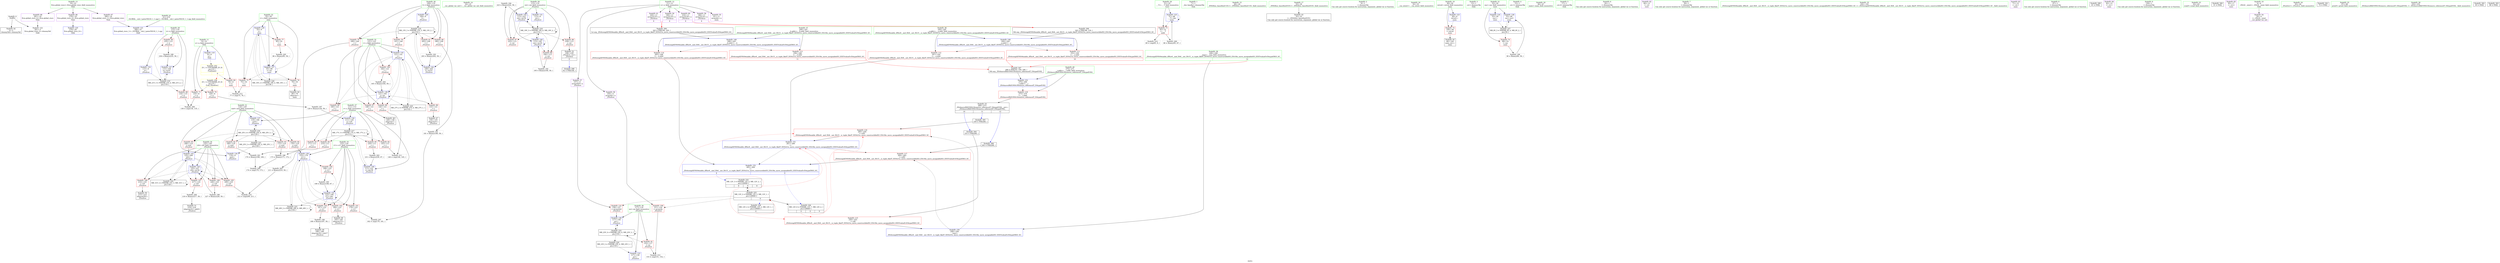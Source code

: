 digraph "SVFG" {
	label="SVFG";

	Node0x5568c00c5480 [shape=record,color=grey,label="{NodeID: 0\nNullPtr}"];
	Node0x5568c00c5480 -> Node0x5568c00e8950[style=solid];
	Node0x5568c00c5480 -> Node0x5568c00eec10[style=solid];
	Node0x5568c00e8f60 [shape=record,color=red,label="{NodeID: 97\n148\<--121\n\<--i\n_Z5solvev\n}"];
	Node0x5568c00e8f60 -> Node0x5568c00e8cf0[style=solid];
	Node0x5568c00d4590 [shape=record,color=green,label="{NodeID: 14\n24\<--25\n__cxx_global_var_init\<--__cxx_global_var_init_field_insensitive\n}"];
	Node0x5568c00eca00 [shape=record,color=grey,label="{NodeID: 194\n223 = Binary(222, 59, )\n}"];
	Node0x5568c00eca00 -> Node0x5568c00efe20[style=solid];
	Node0x5568c00e9ac0 [shape=record,color=red,label="{NodeID: 111\n252\<--244\n\<--__a.addr\n_ZSt4swapIiENSt9enable_ifIXsr6__and_ISt6__not_ISt15__is_tuple_likeIT_EESt21is_move_constructibleIS3_ESt18is_move_assignableIS3_EEE5valueEvE4typeERS3_SC_\n|{<s0>10}}"];
	Node0x5568c00e9ac0:s0 -> Node0x5568c011b0e0[style=solid,color=red];
	Node0x5568c00e7d60 [shape=record,color=green,label="{NodeID: 28\n113\<--114\nret\<--ret_field_insensitive\n_Z5solvev\n}"];
	Node0x5568c00e7d60 -> Node0x5568c00ebe20[style=solid];
	Node0x5568c00e7d60 -> Node0x5568c00ebef0[style=solid];
	Node0x5568c00e7d60 -> Node0x5568c00ebfc0[style=solid];
	Node0x5568c00e7d60 -> Node0x5568c00ef390[style=solid];
	Node0x5568c00e7d60 -> Node0x5568c00efae0[style=solid];
	Node0x5568c00e7d60 -> Node0x5568c00efe20[style=solid];
	Node0x5568c00f5320 [shape=record,color=grey,label="{NodeID: 208\n136 = cmp(134, 135, )\n}"];
	Node0x5568c00eeeb0 [shape=record,color=blue,label="{NodeID: 125\n51\<--66\n___T\<--dec\nmain\n}"];
	Node0x5568c00eeeb0 -> Node0x5568c00eb390[style=dashed];
	Node0x5568c00eeeb0 -> Node0x5568c00eeeb0[style=dashed];
	Node0x5568c00e8950 [shape=record,color=black,label="{NodeID: 42\n2\<--3\ndummyVal\<--dummyVal\n}"];
	Node0x5568c0118d20 [shape=record,color=black,label="{NodeID: 305\n259 = PHI(268, )\n}"];
	Node0x5568c0118d20 -> Node0x5568c00ee6a0[style=solid];
	Node0x5568c00ff850 [shape=record,color=black,label="{NodeID: 222\nMR_27V_2 = PHI(MR_27V_4, MR_27V_1, )\npts\{122 \}\n}"];
	Node0x5568c00ff850 -> Node0x5568c00ef6d0[style=dashed];
	Node0x5568c00efa10 [shape=record,color=blue,label="{NodeID: 139\n123\<--176\ni11\<--\n_Z5solvev\n}"];
	Node0x5568c00efa10 -> Node0x5568c00e92a0[style=dashed];
	Node0x5568c00efa10 -> Node0x5568c00e9370[style=dashed];
	Node0x5568c00efa10 -> Node0x5568c00e9440[style=dashed];
	Node0x5568c00efa10 -> Node0x5568c00e9510[style=dashed];
	Node0x5568c00efa10 -> Node0x5568c00efbb0[style=dashed];
	Node0x5568c00efa10 -> Node0x5568c00ffd50[style=dashed];
	Node0x5568c00ea530 [shape=record,color=purple,label="{NodeID: 56\n150\<--11\narrayidx\<--x\n_Z5solvev\n}"];
	Node0x5568c00ea530 -> Node0x5568c00e9920[style=solid];
	Node0x5568c00f0570 [shape=record,color=blue,label="{NodeID: 153\n270\<--269\n__t.addr\<--__t\n_ZSt4moveIRiEONSt16remove_referenceIT_E4typeEOS2_\n}"];
	Node0x5568c00f0570 -> Node0x5568c00ee840[style=dashed];
	Node0x5568c00eb120 [shape=record,color=red,label="{NodeID: 70\n128\<--8\n\<--n\n_Z5solvev\n}"];
	Node0x5568c00eb120 -> Node0x5568c00ece80[style=solid];
	Node0x5568c00ebc80 [shape=record,color=red,label="{NodeID: 84\n210\<--111\n\<--r\n_Z5solvev\n}"];
	Node0x5568c00ebc80 -> Node0x5568c00f4ba0[style=solid];
	Node0x5568c00c5690 [shape=record,color=green,label="{NodeID: 1\n7\<--1\n__dso_handle\<--dummyObj\nGlob }"];
	Node0x5568c00e9030 [shape=record,color=red,label="{NodeID: 98\n155\<--121\n\<--i\n_Z5solvev\n}"];
	Node0x5568c00e9030 -> Node0x5568c00e8dc0[style=solid];
	Node0x5568c00e7180 [shape=record,color=green,label="{NodeID: 15\n28\<--29\n_ZNSt8ios_base4InitC1Ev\<--_ZNSt8ios_base4InitC1Ev_field_insensitive\n}"];
	Node0x5568c00ecb80 [shape=record,color=grey,label="{NodeID: 195\n199 = Binary(198, 67, )\n}"];
	Node0x5568c00ecb80 -> Node0x5568c00efbb0[style=solid];
	Node0x5568c00e9b90 [shape=record,color=red,label="{NodeID: 112\n261\<--244\n\<--__a.addr\n_ZSt4swapIiENSt9enable_ifIXsr6__and_ISt6__not_ISt15__is_tuple_likeIT_EESt21is_move_constructibleIS3_ESt18is_move_assignableIS3_EEE5valueEvE4typeERS3_SC_\n}"];
	Node0x5568c00e9b90 -> Node0x5568c00f03d0[style=solid];
	Node0x5568c00e7e30 [shape=record,color=green,label="{NodeID: 29\n115\<--116\nii\<--ii_field_insensitive\n_Z5solvev\n}"];
	Node0x5568c00e7e30 -> Node0x5568c00ec090[style=solid];
	Node0x5568c00e7e30 -> Node0x5568c00ec160[style=solid];
	Node0x5568c00e7e30 -> Node0x5568c00ef460[style=solid];
	Node0x5568c00e7e30 -> Node0x5568c00f0090[style=solid];
	Node0x5568c00f54a0 [shape=record,color=grey,label="{NodeID: 209\n174 = cmp(170, 173, )\n}"];
	Node0x5568c00eef80 [shape=record,color=blue,label="{NodeID: 126\n55\<--9\ni\<--\nmain\n}"];
	Node0x5568c00eef80 -> Node0x5568c00eb530[style=dashed];
	Node0x5568c00eef80 -> Node0x5568c00eb600[style=dashed];
	Node0x5568c00eef80 -> Node0x5568c00eb6d0[style=dashed];
	Node0x5568c00eef80 -> Node0x5568c00ef050[style=dashed];
	Node0x5568c00eef80 -> Node0x5568c0101650[style=dashed];
	Node0x5568c00e8a50 [shape=record,color=black,label="{NodeID: 43\n32\<--33\n\<--_ZNSt8ios_base4InitD1Ev\nCan only get source location for instruction, argument, global var or function.}"];
	Node0x5568c011b010 [shape=record,color=black,label="{NodeID: 306\n263 = PHI(268, )\n}"];
	Node0x5568c011b010 -> Node0x5568c00ee770[style=solid];
	Node0x5568c00ffd50 [shape=record,color=black,label="{NodeID: 223\nMR_29V_2 = PHI(MR_29V_6, MR_29V_1, )\npts\{124 \}\n}"];
	Node0x5568c00ffd50 -> Node0x5568c00efa10[style=dashed];
	Node0x5568c00ffd50 -> Node0x5568c00ffd50[style=dashed];
	Node0x5568c00efae0 [shape=record,color=blue,label="{NodeID: 140\n113\<--195\nret\<--inc20\n_Z5solvev\n}"];
	Node0x5568c00efae0 -> Node0x5568c00ebe20[style=dashed];
	Node0x5568c00efae0 -> Node0x5568c00efae0[style=dashed];
	Node0x5568c00efae0 -> Node0x5568c00fe450[style=dashed];
	Node0x5568c00ea600 [shape=record,color=purple,label="{NodeID: 57\n157\<--11\narrayidx6\<--x\n_Z5solvev\n}"];
	Node0x5568c00ea600 -> Node0x5568c00e99f0[style=solid];
	Node0x5568c00eb1f0 [shape=record,color=red,label="{NodeID: 71\n135\<--8\n\<--n\n_Z5solvev\n}"];
	Node0x5568c00eb1f0 -> Node0x5568c00f5320[style=solid];
	Node0x5568c00ebd50 [shape=record,color=red,label="{NodeID: 85\n230\<--111\n\<--r\n_Z5solvev\n}"];
	Node0x5568c00ebd50 -> Node0x5568c00f4a60[style=solid];
	Node0x5568c00c5720 [shape=record,color=green,label="{NodeID: 2\n9\<--1\n\<--dummyObj\nCan only get source location for instruction, argument, global var or function.}"];
	Node0x5568c00e9100 [shape=record,color=red,label="{NodeID: 99\n160\<--121\n\<--i\n_Z5solvev\n}"];
	Node0x5568c00e9100 -> Node0x5568c00ef870[style=solid];
	Node0x5568c00e7280 [shape=record,color=green,label="{NodeID: 16\n34\<--35\n__cxa_atexit\<--__cxa_atexit_field_insensitive\n}"];
	Node0x5568c00ecd00 [shape=record,color=grey,label="{NodeID: 196\n227 = Binary(226, 59, )\n}"];
	Node0x5568c00ecd00 -> Node0x5568c00efef0[style=solid];
	Node0x5568c00e9c60 [shape=record,color=red,label="{NodeID: 113\n258\<--246\n\<--__b.addr\n_ZSt4swapIiENSt9enable_ifIXsr6__and_ISt6__not_ISt15__is_tuple_likeIT_EESt21is_move_constructibleIS3_ESt18is_move_assignableIS3_EEE5valueEvE4typeERS3_SC_\n|{<s0>11}}"];
	Node0x5568c00e9c60:s0 -> Node0x5568c011b0e0[style=solid,color=red];
	Node0x5568c00e7f00 [shape=record,color=green,label="{NodeID: 30\n117\<--118\nmi\<--mi_field_insensitive\n_Z5solvev\n}"];
	Node0x5568c00e7f00 -> Node0x5568c00ec230[style=solid];
	Node0x5568c00e7f00 -> Node0x5568c00ef530[style=solid];
	Node0x5568c00e7f00 -> Node0x5568c00ef7a0[style=solid];
	Node0x5568c00f5620 [shape=record,color=grey,label="{NodeID: 210\n212 = cmp(209, 211, )\n}"];
	Node0x5568c00ef050 [shape=record,color=blue,label="{NodeID: 127\n55\<--86\ni\<--inc\nmain\n}"];
	Node0x5568c00ef050 -> Node0x5568c00eb530[style=dashed];
	Node0x5568c00ef050 -> Node0x5568c00eb600[style=dashed];
	Node0x5568c00ef050 -> Node0x5568c00eb6d0[style=dashed];
	Node0x5568c00ef050 -> Node0x5568c00ef050[style=dashed];
	Node0x5568c00ef050 -> Node0x5568c0101650[style=dashed];
	Node0x5568c00e8b50 [shape=record,color=black,label="{NodeID: 44\n80\<--79\nidxprom\<--\nmain\n}"];
	Node0x5568c011b0e0 [shape=record,color=black,label="{NodeID: 307\n269 = PHI(252, 258, 248, )\n0th arg _ZSt4moveIRiEONSt16remove_referenceIT_E4typeEOS2_ }"];
	Node0x5568c011b0e0 -> Node0x5568c00f0570[style=solid];
	Node0x5568c0100250 [shape=record,color=black,label="{NodeID: 224\nMR_31V_2 = PHI(MR_31V_3, MR_31V_1, )\npts\{126 \}\n}"];
	Node0x5568c0100250 -> Node0x5568c00efd50[style=dashed];
	Node0x5568c0100250 -> Node0x5568c0100250[style=dashed];
	Node0x5568c00efbb0 [shape=record,color=blue,label="{NodeID: 141\n123\<--199\ni11\<--dec\n_Z5solvev\n}"];
	Node0x5568c00efbb0 -> Node0x5568c00e92a0[style=dashed];
	Node0x5568c00efbb0 -> Node0x5568c00e9370[style=dashed];
	Node0x5568c00efbb0 -> Node0x5568c00e9440[style=dashed];
	Node0x5568c00efbb0 -> Node0x5568c00e9510[style=dashed];
	Node0x5568c00efbb0 -> Node0x5568c00efbb0[style=dashed];
	Node0x5568c00efbb0 -> Node0x5568c00ffd50[style=dashed];
	Node0x5568c00ea6d0 [shape=record,color=purple,label="{NodeID: 58\n186\<--11\narrayidx16\<--x\n_Z5solvev\n|{<s0>8}}"];
	Node0x5568c00ea6d0:s0 -> Node0x5568c011b390[style=solid,color=red];
	Node0x5568c00eb2c0 [shape=record,color=red,label="{NodeID: 72\n100\<--49\n\<--retval\nmain\n}"];
	Node0x5568c00eb2c0 -> Node0x5568c00e8c20[style=solid];
	Node0x5568c01086c0 [shape=record,color=yellow,style=double,label="{NodeID: 252\n2V_1 = ENCHI(MR_2V_0)\npts\{10 \}\nFun[main]|{|<s1>6}}"];
	Node0x5568c01086c0 -> Node0x5568c00eb050[style=dashed];
	Node0x5568c01086c0:s1 -> Node0x5568c0108c60[style=dashed,color=red];
	Node0x5568c00ebe20 [shape=record,color=red,label="{NodeID: 86\n194\<--113\n\<--ret\n_Z5solvev\n}"];
	Node0x5568c00ebe20 -> Node0x5568c00ec700[style=solid];
	Node0x5568c00d9be0 [shape=record,color=green,label="{NodeID: 3\n13\<--1\n.str\<--dummyObj\nGlob }"];
	Node0x5568c00e91d0 [shape=record,color=red,label="{NodeID: 100\n164\<--121\n\<--i\n_Z5solvev\n}"];
	Node0x5568c00e91d0 -> Node0x5568c00f4d20[style=solid];
	Node0x5568c00e7380 [shape=record,color=green,label="{NodeID: 17\n33\<--39\n_ZNSt8ios_base4InitD1Ev\<--_ZNSt8ios_base4InitD1Ev_field_insensitive\n}"];
	Node0x5568c00e7380 -> Node0x5568c00e8a50[style=solid];
	Node0x5568c00ece80 [shape=record,color=grey,label="{NodeID: 197\n129 = Binary(128, 59, )\n}"];
	Node0x5568c00ece80 -> Node0x5568c00ef2c0[style=solid];
	Node0x5568c00e9d30 [shape=record,color=red,label="{NodeID: 114\n265\<--246\n\<--__b.addr\n_ZSt4swapIiENSt9enable_ifIXsr6__and_ISt6__not_ISt15__is_tuple_likeIT_EESt21is_move_constructibleIS3_ESt18is_move_assignableIS3_EEE5valueEvE4typeERS3_SC_\n}"];
	Node0x5568c00e9d30 -> Node0x5568c00f04a0[style=solid];
	Node0x5568c00e7fd0 [shape=record,color=green,label="{NodeID: 31\n119\<--120\nmid\<--mid_field_insensitive\n_Z5solvev\n}"];
	Node0x5568c00e7fd0 -> Node0x5568c00ec300[style=solid];
	Node0x5568c00e7fd0 -> Node0x5568c00ec3d0[style=solid];
	Node0x5568c00e7fd0 -> Node0x5568c00ec4a0[style=solid];
	Node0x5568c00e7fd0 -> Node0x5568c00ec570[style=solid];
	Node0x5568c00e7fd0 -> Node0x5568c00ef600[style=solid];
	Node0x5568c00e7fd0 -> Node0x5568c00ef870[style=solid];
	Node0x5568c00f57a0 [shape=record,color=grey,label="{NodeID: 211\n146 = cmp(144, 145, )\n}"];
	Node0x5568c00ef120 [shape=record,color=blue,label="{NodeID: 128\n53\<--90\ncas\<--inc3\nmain\n}"];
	Node0x5568c00ef120 -> Node0x5568c0101150[style=dashed];
	Node0x5568c00e8c20 [shape=record,color=black,label="{NodeID: 45\n48\<--100\nmain_ret\<--\nmain\n}"];
	Node0x5568c011b390 [shape=record,color=black,label="{NodeID: 308\n242 = PHI(186, 216, )\n0th arg _ZSt4swapIiENSt9enable_ifIXsr6__and_ISt6__not_ISt15__is_tuple_likeIT_EESt21is_move_constructibleIS3_ESt18is_move_assignableIS3_EEE5valueEvE4typeERS3_SC_ }"];
	Node0x5568c011b390 -> Node0x5568c00f0160[style=solid];
	Node0x5568c0100750 [shape=record,color=black,label="{NodeID: 225\nMR_12V_2 = PHI(MR_12V_5, MR_12V_1, )\npts\{120000 \}\n|{|<s4>6}}"];
	Node0x5568c0100750 -> Node0x5568c00e9920[style=dashed];
	Node0x5568c0100750 -> Node0x5568c00e99f0[style=dashed];
	Node0x5568c0100750 -> Node0x5568c0103260[style=dashed];
	Node0x5568c0100750 -> Node0x5568c0106a50[style=dashed];
	Node0x5568c0100750:s4 -> Node0x5568c0101b50[style=dashed,color=blue];
	Node0x5568c00efc80 [shape=record,color=blue,label="{NodeID: 142\n109\<--203\nl\<--inc23\n_Z5solvev\n}"];
	Node0x5568c00efc80 -> Node0x5568c00fda50[style=dashed];
	Node0x5568c00ea7a0 [shape=record,color=purple,label="{NodeID: 59\n190\<--11\narrayidx19\<--x\n_Z5solvev\n|{<s0>8}}"];
	Node0x5568c00ea7a0:s0 -> Node0x5568c011b4e0[style=solid,color=red];
	Node0x5568c00eb390 [shape=record,color=red,label="{NodeID: 73\n65\<--51\n\<--___T\nmain\n}"];
	Node0x5568c00eb390 -> Node0x5568c00f5020[style=solid];
	Node0x5568c00eb390 -> Node0x5568c00f5c20[style=solid];
	Node0x5568c00ebef0 [shape=record,color=red,label="{NodeID: 87\n222\<--113\n\<--ret\n_Z5solvev\n}"];
	Node0x5568c00ebef0 -> Node0x5568c00eca00[style=solid];
	Node0x5568c00d9c70 [shape=record,color=green,label="{NodeID: 4\n15\<--1\n.str.1\<--dummyObj\nGlob }"];
	Node0x5568c00e92a0 [shape=record,color=red,label="{NodeID: 101\n179\<--123\n\<--i11\n_Z5solvev\n}"];
	Node0x5568c00e92a0 -> Node0x5568c00f51a0[style=solid];
	Node0x5568c00e7480 [shape=record,color=green,label="{NodeID: 18\n46\<--47\nmain\<--main_field_insensitive\n}"];
	Node0x5568c00ed000 [shape=record,color=grey,label="{NodeID: 198\n173 = Binary(171, 172, )\n}"];
	Node0x5568c00ed000 -> Node0x5568c00f54a0[style=solid];
	Node0x5568c00e9e00 [shape=record,color=red,label="{NodeID: 115\n256\<--253\n\<--call\n_ZSt4swapIiENSt9enable_ifIXsr6__and_ISt6__not_ISt15__is_tuple_likeIT_EESt21is_move_constructibleIS3_ESt18is_move_assignableIS3_EEE5valueEvE4typeERS3_SC_\n}"];
	Node0x5568c00e9e00 -> Node0x5568c00f0300[style=solid];
	Node0x5568c00e80a0 [shape=record,color=green,label="{NodeID: 32\n121\<--122\ni\<--i_field_insensitive\n_Z5solvev\n}"];
	Node0x5568c00e80a0 -> Node0x5568c00e8e90[style=solid];
	Node0x5568c00e80a0 -> Node0x5568c00e8f60[style=solid];
	Node0x5568c00e80a0 -> Node0x5568c00e9030[style=solid];
	Node0x5568c00e80a0 -> Node0x5568c00e9100[style=solid];
	Node0x5568c00e80a0 -> Node0x5568c00e91d0[style=solid];
	Node0x5568c00e80a0 -> Node0x5568c00ef6d0[style=solid];
	Node0x5568c00e80a0 -> Node0x5568c00ef940[style=solid];
	Node0x5568c00f5920 [shape=record,color=grey,label="{NodeID: 212\n153 = cmp(151, 152, )\n}"];
	Node0x5568c00ef1f0 [shape=record,color=blue,label="{NodeID: 129\n109\<--9\nl\<--\n_Z5solvev\n}"];
	Node0x5568c00ef1f0 -> Node0x5568c00fda50[style=dashed];
	Node0x5568c00e8cf0 [shape=record,color=black,label="{NodeID: 46\n149\<--148\nidxprom\<--\n_Z5solvev\n}"];
	Node0x5568c011b4e0 [shape=record,color=black,label="{NodeID: 309\n243 = PHI(190, 220, )\n1st arg _ZSt4swapIiENSt9enable_ifIXsr6__and_ISt6__not_ISt15__is_tuple_likeIT_EESt21is_move_constructibleIS3_ESt18is_move_assignableIS3_EEE5valueEvE4typeERS3_SC_ }"];
	Node0x5568c011b4e0 -> Node0x5568c00f0230[style=solid];
	Node0x5568c00efd50 [shape=record,color=blue,label="{NodeID: 143\n125\<--206\ni24\<--\n_Z5solvev\n}"];
	Node0x5568c00efd50 -> Node0x5568c00e95e0[style=dashed];
	Node0x5568c00efd50 -> Node0x5568c00e96b0[style=dashed];
	Node0x5568c00efd50 -> Node0x5568c00e9780[style=dashed];
	Node0x5568c00efd50 -> Node0x5568c00e9850[style=dashed];
	Node0x5568c00efd50 -> Node0x5568c00efef0[style=dashed];
	Node0x5568c00efd50 -> Node0x5568c0100250[style=dashed];
	Node0x5568c00ea870 [shape=record,color=purple,label="{NodeID: 60\n216\<--11\narrayidx30\<--x\n_Z5solvev\n|{<s0>9}}"];
	Node0x5568c00ea870:s0 -> Node0x5568c011b390[style=solid,color=red];
	Node0x5568c00eb460 [shape=record,color=red,label="{NodeID: 74\n89\<--53\n\<--cas\nmain\n}"];
	Node0x5568c00eb460 -> Node0x5568c00f2810[style=solid];
	Node0x5568c00ebfc0 [shape=record,color=red,label="{NodeID: 88\n239\<--113\n\<--ret\n_Z5solvev\n}"];
	Node0x5568c00ebfc0 -> Node0x5568c00ea1f0[style=solid];
	Node0x5568c00d9d00 [shape=record,color=green,label="{NodeID: 5\n17\<--1\n.str.2\<--dummyObj\nGlob }"];
	Node0x5568c00e9370 [shape=record,color=red,label="{NodeID: 102\n184\<--123\n\<--i11\n_Z5solvev\n}"];
	Node0x5568c00e9370 -> Node0x5568c00e9eb0[style=solid];
	Node0x5568c00e7580 [shape=record,color=green,label="{NodeID: 19\n49\<--50\nretval\<--retval_field_insensitive\nmain\n}"];
	Node0x5568c00e7580 -> Node0x5568c00eb2c0[style=solid];
	Node0x5568c00e7580 -> Node0x5568c00eed10[style=solid];
	Node0x5568c00ed180 [shape=record,color=grey,label="{NodeID: 199\n188 = Binary(187, 59, )\n}"];
	Node0x5568c00ed180 -> Node0x5568c00e9f80[style=solid];
	Node0x5568c00ee6a0 [shape=record,color=red,label="{NodeID: 116\n260\<--259\n\<--call1\n_ZSt4swapIiENSt9enable_ifIXsr6__and_ISt6__not_ISt15__is_tuple_likeIT_EESt21is_move_constructibleIS3_ESt18is_move_assignableIS3_EEE5valueEvE4typeERS3_SC_\n}"];
	Node0x5568c00ee6a0 -> Node0x5568c00f03d0[style=solid];
	Node0x5568c00e8170 [shape=record,color=green,label="{NodeID: 33\n123\<--124\ni11\<--i11_field_insensitive\n_Z5solvev\n}"];
	Node0x5568c00e8170 -> Node0x5568c00e92a0[style=solid];
	Node0x5568c00e8170 -> Node0x5568c00e9370[style=solid];
	Node0x5568c00e8170 -> Node0x5568c00e9440[style=solid];
	Node0x5568c00e8170 -> Node0x5568c00e9510[style=solid];
	Node0x5568c00e8170 -> Node0x5568c00efa10[style=solid];
	Node0x5568c00e8170 -> Node0x5568c00efbb0[style=solid];
	Node0x5568c00f5aa0 [shape=record,color=grey,label="{NodeID: 213\n77 = cmp(75, 76, )\n}"];
	Node0x5568c00ef2c0 [shape=record,color=blue,label="{NodeID: 130\n111\<--129\nr\<--sub\n_Z5solvev\n}"];
	Node0x5568c00ef2c0 -> Node0x5568c00fdf50[style=dashed];
	Node0x5568c00e8dc0 [shape=record,color=black,label="{NodeID: 47\n156\<--155\nidxprom5\<--\n_Z5solvev\n}"];
	Node0x5568c0101150 [shape=record,color=black,label="{NodeID: 227\nMR_8V_3 = PHI(MR_8V_4, MR_8V_2, )\npts\{54 \}\n}"];
	Node0x5568c0101150 -> Node0x5568c00eb460[style=dashed];
	Node0x5568c0101150 -> Node0x5568c00ef120[style=dashed];
	Node0x5568c00efe20 [shape=record,color=blue,label="{NodeID: 144\n113\<--223\nret\<--inc34\n_Z5solvev\n}"];
	Node0x5568c00efe20 -> Node0x5568c00ebef0[style=dashed];
	Node0x5568c00efe20 -> Node0x5568c00efe20[style=dashed];
	Node0x5568c00efe20 -> Node0x5568c00fe450[style=dashed];
	Node0x5568c00ea940 [shape=record,color=purple,label="{NodeID: 61\n220\<--11\narrayidx33\<--x\n_Z5solvev\n|{<s0>9}}"];
	Node0x5568c00ea940:s0 -> Node0x5568c011b4e0[style=solid,color=red];
	Node0x5568c00eb530 [shape=record,color=red,label="{NodeID: 75\n75\<--55\n\<--i\nmain\n}"];
	Node0x5568c00eb530 -> Node0x5568c00f5aa0[style=solid];
	Node0x5568c00ec090 [shape=record,color=red,label="{NodeID: 89\n134\<--115\n\<--ii\n_Z5solvev\n}"];
	Node0x5568c00ec090 -> Node0x5568c00f5320[style=solid];
	Node0x5568c00d9dc0 [shape=record,color=green,label="{NodeID: 6\n20\<--1\n\<--dummyObj\nCan only get source location for instruction, argument, global var or function.}"];
	Node0x5568c00e9440 [shape=record,color=red,label="{NodeID: 103\n187\<--123\n\<--i11\n_Z5solvev\n}"];
	Node0x5568c00e9440 -> Node0x5568c00ed180[style=solid];
	Node0x5568c00e7650 [shape=record,color=green,label="{NodeID: 20\n51\<--52\n___T\<--___T_field_insensitive\nmain\n}"];
	Node0x5568c00e7650 -> Node0x5568c00eb390[style=solid];
	Node0x5568c00e7650 -> Node0x5568c00eeeb0[style=solid];
	Node0x5568c00ed300 [shape=record,color=grey,label="{NodeID: 200\n218 = Binary(217, 59, )\n}"];
	Node0x5568c00ed300 -> Node0x5568c00ea120[style=solid];
	Node0x5568c00ee770 [shape=record,color=red,label="{NodeID: 117\n264\<--263\n\<--call2\n_ZSt4swapIiENSt9enable_ifIXsr6__and_ISt6__not_ISt15__is_tuple_likeIT_EESt21is_move_constructibleIS3_ESt18is_move_assignableIS3_EEE5valueEvE4typeERS3_SC_\n}"];
	Node0x5568c00ee770 -> Node0x5568c00f04a0[style=solid];
	Node0x5568c00e8240 [shape=record,color=green,label="{NodeID: 34\n125\<--126\ni24\<--i24_field_insensitive\n_Z5solvev\n}"];
	Node0x5568c00e8240 -> Node0x5568c00e95e0[style=solid];
	Node0x5568c00e8240 -> Node0x5568c00e96b0[style=solid];
	Node0x5568c00e8240 -> Node0x5568c00e9780[style=solid];
	Node0x5568c00e8240 -> Node0x5568c00e9850[style=solid];
	Node0x5568c00e8240 -> Node0x5568c00efd50[style=solid];
	Node0x5568c00e8240 -> Node0x5568c00efef0[style=solid];
	Node0x5568c00f5c20 [shape=record,color=grey,label="{NodeID: 214\n69 = cmp(65, 9, )\n}"];
	Node0x5568c00ef390 [shape=record,color=blue,label="{NodeID: 131\n113\<--9\nret\<--\n_Z5solvev\n}"];
	Node0x5568c00ef390 -> Node0x5568c00fe450[style=dashed];
	Node0x5568c00e9eb0 [shape=record,color=black,label="{NodeID: 48\n185\<--184\nidxprom15\<--\n_Z5solvev\n}"];
	Node0x5568c0101650 [shape=record,color=black,label="{NodeID: 228\nMR_10V_2 = PHI(MR_10V_4, MR_10V_1, )\npts\{56 \}\n}"];
	Node0x5568c0101650 -> Node0x5568c00eef80[style=dashed];
	Node0x5568c00efef0 [shape=record,color=blue,label="{NodeID: 145\n125\<--227\ni24\<--inc36\n_Z5solvev\n}"];
	Node0x5568c00efef0 -> Node0x5568c00e95e0[style=dashed];
	Node0x5568c00efef0 -> Node0x5568c00e96b0[style=dashed];
	Node0x5568c00efef0 -> Node0x5568c00e9780[style=dashed];
	Node0x5568c00efef0 -> Node0x5568c00e9850[style=dashed];
	Node0x5568c00efef0 -> Node0x5568c00efef0[style=dashed];
	Node0x5568c00efef0 -> Node0x5568c0100250[style=dashed];
	Node0x5568c00eaa10 [shape=record,color=purple,label="{NodeID: 62\n60\<--13\n\<--.str\nmain\n}"];
	Node0x5568c00eb600 [shape=record,color=red,label="{NodeID: 76\n79\<--55\n\<--i\nmain\n}"];
	Node0x5568c00eb600 -> Node0x5568c00e8b50[style=solid];
	Node0x5568c00ec160 [shape=record,color=red,label="{NodeID: 90\n235\<--115\n\<--ii\n_Z5solvev\n}"];
	Node0x5568c00ec160 -> Node0x5568c00f2690[style=solid];
	Node0x5568c00d9e80 [shape=record,color=green,label="{NodeID: 7\n59\<--1\n\<--dummyObj\nCan only get source location for instruction, argument, global var or function.}"];
	Node0x5568c00e9510 [shape=record,color=red,label="{NodeID: 104\n198\<--123\n\<--i11\n_Z5solvev\n}"];
	Node0x5568c00e9510 -> Node0x5568c00ecb80[style=solid];
	Node0x5568c00e7720 [shape=record,color=green,label="{NodeID: 21\n53\<--54\ncas\<--cas_field_insensitive\nmain\n}"];
	Node0x5568c00e7720 -> Node0x5568c00eb460[style=solid];
	Node0x5568c00e7720 -> Node0x5568c00eede0[style=solid];
	Node0x5568c00e7720 -> Node0x5568c00ef120[style=solid];
	Node0x5568c00ed480 [shape=record,color=grey,label="{NodeID: 201\n170 = Binary(168, 169, )\n}"];
	Node0x5568c00ed480 -> Node0x5568c00f54a0[style=solid];
	Node0x5568c00ee840 [shape=record,color=red,label="{NodeID: 118\n273\<--270\n\<--__t.addr\n_ZSt4moveIRiEONSt16remove_referenceIT_E4typeEOS2_\n}"];
	Node0x5568c00ee840 -> Node0x5568c00ea2c0[style=solid];
	Node0x5568c00e8310 [shape=record,color=green,label="{NodeID: 35\n192\<--193\n_ZSt4swapIiENSt9enable_ifIXsr6__and_ISt6__not_ISt15__is_tuple_likeIT_EESt21is_move_constructibleIS3_ESt18is_move_assignableIS3_EEE5valueEvE4typeERS3_SC_\<--_ZSt4swapIiENSt9enable_ifIXsr6__and_ISt6__not_ISt15__is_tuple_likeIT_EESt21is_move_constructibleIS3_ESt18is_move_assignableIS3_EEE5valueEvE4typeERS3_SC__field_insensitive\n}"];
	Node0x5568c01190f0 [shape=record,color=black,label="{NodeID: 298\n92 = PHI(108, )\n}"];
	Node0x5568c00ef460 [shape=record,color=blue,label="{NodeID: 132\n115\<--9\nii\<--\n_Z5solvev\n}"];
	Node0x5568c00ef460 -> Node0x5568c00fe950[style=dashed];
	Node0x5568c00e9f80 [shape=record,color=black,label="{NodeID: 49\n189\<--188\nidxprom18\<--sub17\n_Z5solvev\n}"];
	Node0x5568c0101b50 [shape=record,color=black,label="{NodeID: 229\nMR_12V_2 = PHI(MR_12V_3, MR_12V_1, )\npts\{120000 \}\n|{<s0>6}}"];
	Node0x5568c0101b50:s0 -> Node0x5568c0100750[style=dashed,color=red];
	Node0x5568c00effc0 [shape=record,color=blue,label="{NodeID: 146\n111\<--231\nr\<--dec38\n_Z5solvev\n}"];
	Node0x5568c00effc0 -> Node0x5568c00fdf50[style=dashed];
	Node0x5568c00eaae0 [shape=record,color=purple,label="{NodeID: 63\n71\<--15\n\<--.str.1\nmain\n}"];
	Node0x5568c00eb6d0 [shape=record,color=red,label="{NodeID: 77\n85\<--55\n\<--i\nmain\n}"];
	Node0x5568c00eb6d0 -> Node0x5568c00f4ea0[style=solid];
	Node0x5568c00ec230 [shape=record,color=red,label="{NodeID: 91\n152\<--117\n\<--mi\n_Z5solvev\n}"];
	Node0x5568c00ec230 -> Node0x5568c00f5920[style=solid];
	Node0x5568c00d4050 [shape=record,color=green,label="{NodeID: 8\n67\<--1\n\<--dummyObj\nCan only get source location for instruction, argument, global var or function.}"];
	Node0x5568c00e95e0 [shape=record,color=red,label="{NodeID: 105\n209\<--125\n\<--i24\n_Z5solvev\n}"];
	Node0x5568c00e95e0 -> Node0x5568c00f5620[style=solid];
	Node0x5568c00e77f0 [shape=record,color=green,label="{NodeID: 22\n55\<--56\ni\<--i_field_insensitive\nmain\n}"];
	Node0x5568c00e77f0 -> Node0x5568c00eb530[style=solid];
	Node0x5568c00e77f0 -> Node0x5568c00eb600[style=solid];
	Node0x5568c00e77f0 -> Node0x5568c00eb6d0[style=solid];
	Node0x5568c00e77f0 -> Node0x5568c00eef80[style=solid];
	Node0x5568c00e77f0 -> Node0x5568c00ef050[style=solid];
	Node0x5568c00f4a60 [shape=record,color=grey,label="{NodeID: 202\n231 = Binary(230, 67, )\n}"];
	Node0x5568c00f4a60 -> Node0x5568c00effc0[style=solid];
	Node0x5568c00ee910 [shape=record,color=blue,label="{NodeID: 119\n8\<--9\nn\<--\nGlob }"];
	Node0x5568c00ee910 -> Node0x5568c01086c0[style=dashed];
	Node0x5568c00e8410 [shape=record,color=green,label="{NodeID: 36\n244\<--245\n__a.addr\<--__a.addr_field_insensitive\n_ZSt4swapIiENSt9enable_ifIXsr6__and_ISt6__not_ISt15__is_tuple_likeIT_EESt21is_move_constructibleIS3_ESt18is_move_assignableIS3_EEE5valueEvE4typeERS3_SC_\n}"];
	Node0x5568c00e8410 -> Node0x5568c00e9ac0[style=solid];
	Node0x5568c00e8410 -> Node0x5568c00e9b90[style=solid];
	Node0x5568c00e8410 -> Node0x5568c00f0160[style=solid];
	Node0x5568bfe81b00 [shape=record,color=black,label="{NodeID: 299\n61 = PHI()\n}"];
	Node0x5568c00fda50 [shape=record,color=black,label="{NodeID: 216\nMR_15V_3 = PHI(MR_15V_5, MR_15V_2, )\npts\{110 \}\n}"];
	Node0x5568c00fda50 -> Node0x5568c00eb7a0[style=dashed];
	Node0x5568c00fda50 -> Node0x5568c00eb870[style=dashed];
	Node0x5568c00fda50 -> Node0x5568c00eb940[style=dashed];
	Node0x5568c00fda50 -> Node0x5568c00eba10[style=dashed];
	Node0x5568c00fda50 -> Node0x5568c00efc80[style=dashed];
	Node0x5568c00fda50 -> Node0x5568c00fda50[style=dashed];
	Node0x5568c00ef530 [shape=record,color=blue,label="{NodeID: 133\n117\<--139\nmi\<--\n_Z5solvev\n}"];
	Node0x5568c00ef530 -> Node0x5568c0103350[style=dashed];
	Node0x5568c00ea050 [shape=record,color=black,label="{NodeID: 50\n215\<--214\nidxprom29\<--\n_Z5solvev\n}"];
	Node0x5568c00f0090 [shape=record,color=blue,label="{NodeID: 147\n115\<--236\nii\<--inc41\n_Z5solvev\n}"];
	Node0x5568c00f0090 -> Node0x5568c00fe950[style=dashed];
	Node0x5568c00eabb0 [shape=record,color=purple,label="{NodeID: 64\n82\<--15\n\<--.str.1\nmain\n}"];
	Node0x5568c0106a50 [shape=record,color=black,label="{NodeID: 244\nMR_12V_6 = PHI(MR_12V_7, MR_12V_2, )\npts\{120000 \}\n|{|<s1>9|<s2>9|<s3>9}}"];
	Node0x5568c0106a50 -> Node0x5568c0100750[style=dashed];
	Node0x5568c0106a50:s1 -> Node0x5568c00e9e00[style=dashed,color=red];
	Node0x5568c0106a50:s2 -> Node0x5568c00ee6a0[style=dashed,color=red];
	Node0x5568c0106a50:s3 -> Node0x5568c00f03d0[style=dashed,color=red];
	Node0x5568c00eb7a0 [shape=record,color=red,label="{NodeID: 78\n141\<--109\n\<--l\n_Z5solvev\n}"];
	Node0x5568c00eb7a0 -> Node0x5568c00ef6d0[style=solid];
	Node0x5568c0108c60 [shape=record,color=yellow,style=double,label="{NodeID: 258\n2V_1 = ENCHI(MR_2V_0)\npts\{10 \}\nFun[_Z5solvev]}"];
	Node0x5568c0108c60 -> Node0x5568c00eb120[style=dashed];
	Node0x5568c0108c60 -> Node0x5568c00eb1f0[style=dashed];
	Node0x5568c00ec300 [shape=record,color=red,label="{NodeID: 92\n168\<--119\n\<--mid\n_Z5solvev\n}"];
	Node0x5568c00ec300 -> Node0x5568c00ed480[style=solid];
	Node0x5568c00d4110 [shape=record,color=green,label="{NodeID: 9\n139\<--1\n\<--dummyObj\nCan only get source location for instruction, argument, global var or function.}"];
	Node0x5568c00f2690 [shape=record,color=grey,label="{NodeID: 189\n236 = Binary(235, 59, )\n}"];
	Node0x5568c00f2690 -> Node0x5568c00f0090[style=solid];
	Node0x5568c00e96b0 [shape=record,color=red,label="{NodeID: 106\n214\<--125\n\<--i24\n_Z5solvev\n}"];
	Node0x5568c00e96b0 -> Node0x5568c00ea050[style=solid];
	Node0x5568c00e78c0 [shape=record,color=green,label="{NodeID: 23\n62\<--63\nscanf\<--scanf_field_insensitive\n}"];
	Node0x5568c00f4ba0 [shape=record,color=grey,label="{NodeID: 203\n211 = Binary(210, 59, )\n}"];
	Node0x5568c00f4ba0 -> Node0x5568c00f5620[style=solid];
	Node0x5568c00eea10 [shape=record,color=blue,label="{NodeID: 120\n279\<--20\nllvm.global_ctors_0\<--\nGlob }"];
	Node0x5568c00e84e0 [shape=record,color=green,label="{NodeID: 37\n246\<--247\n__b.addr\<--__b.addr_field_insensitive\n_ZSt4swapIiENSt9enable_ifIXsr6__and_ISt6__not_ISt15__is_tuple_likeIT_EESt21is_move_constructibleIS3_ESt18is_move_assignableIS3_EEE5valueEvE4typeERS3_SC_\n}"];
	Node0x5568c00e84e0 -> Node0x5568c00e9c60[style=solid];
	Node0x5568c00e84e0 -> Node0x5568c00e9d30[style=solid];
	Node0x5568c00e84e0 -> Node0x5568c00f0230[style=solid];
	Node0x5568c01187f0 [shape=record,color=black,label="{NodeID: 300\n31 = PHI()\n}"];
	Node0x5568c00fdf50 [shape=record,color=black,label="{NodeID: 217\nMR_17V_3 = PHI(MR_17V_4, MR_17V_2, )\npts\{112 \}\n}"];
	Node0x5568c00fdf50 -> Node0x5568c00ebae0[style=dashed];
	Node0x5568c00fdf50 -> Node0x5568c00ebbb0[style=dashed];
	Node0x5568c00fdf50 -> Node0x5568c00ebc80[style=dashed];
	Node0x5568c00fdf50 -> Node0x5568c00ebd50[style=dashed];
	Node0x5568c00fdf50 -> Node0x5568c00effc0[style=dashed];
	Node0x5568c00fdf50 -> Node0x5568c00fdf50[style=dashed];
	Node0x5568c00ef600 [shape=record,color=blue,label="{NodeID: 134\n119\<--9\nmid\<--\n_Z5solvev\n}"];
	Node0x5568c00ef600 -> Node0x5568c0103850[style=dashed];
	Node0x5568c00ea120 [shape=record,color=black,label="{NodeID: 51\n219\<--218\nidxprom32\<--add31\n_Z5solvev\n}"];
	Node0x5568c00f0160 [shape=record,color=blue,label="{NodeID: 148\n244\<--242\n__a.addr\<--__a\n_ZSt4swapIiENSt9enable_ifIXsr6__and_ISt6__not_ISt15__is_tuple_likeIT_EESt21is_move_constructibleIS3_ESt18is_move_assignableIS3_EEE5valueEvE4typeERS3_SC_\n}"];
	Node0x5568c00f0160 -> Node0x5568c00e9ac0[style=dashed];
	Node0x5568c00f0160 -> Node0x5568c00e9b90[style=dashed];
	Node0x5568c00eac80 [shape=record,color=purple,label="{NodeID: 65\n95\<--17\n\<--.str.2\nmain\n}"];
	Node0x5568c00eb870 [shape=record,color=red,label="{NodeID: 79\n169\<--109\n\<--l\n_Z5solvev\n}"];
	Node0x5568c00eb870 -> Node0x5568c00ed480[style=solid];
	Node0x5568c00ec3d0 [shape=record,color=red,label="{NodeID: 93\n172\<--119\n\<--mid\n_Z5solvev\n}"];
	Node0x5568c00ec3d0 -> Node0x5568c00ed000[style=solid];
	Node0x5568c00d41d0 [shape=record,color=green,label="{NodeID: 10\n4\<--6\n_ZStL8__ioinit\<--_ZStL8__ioinit_field_insensitive\nGlob }"];
	Node0x5568c00d41d0 -> Node0x5568c00ea390[style=solid];
	Node0x5568c00f2810 [shape=record,color=grey,label="{NodeID: 190\n90 = Binary(89, 59, )\n}"];
	Node0x5568c00f2810 -> Node0x5568c00ef120[style=solid];
	Node0x5568c00e9780 [shape=record,color=red,label="{NodeID: 107\n217\<--125\n\<--i24\n_Z5solvev\n}"];
	Node0x5568c00e9780 -> Node0x5568c00ed300[style=solid];
	Node0x5568c00e79c0 [shape=record,color=green,label="{NodeID: 24\n93\<--94\n_Z5solvev\<--_Z5solvev_field_insensitive\n}"];
	Node0x5568c00f4d20 [shape=record,color=grey,label="{NodeID: 204\n165 = Binary(164, 59, )\n}"];
	Node0x5568c00f4d20 -> Node0x5568c00ef940[style=solid];
	Node0x5568c00eeb10 [shape=record,color=blue,label="{NodeID: 121\n280\<--21\nllvm.global_ctors_1\<--_GLOBAL__sub_I_peter50216_1_1.cpp\nGlob }"];
	Node0x5568c00e85b0 [shape=record,color=green,label="{NodeID: 38\n248\<--249\n__tmp\<--__tmp_field_insensitive\n_ZSt4swapIiENSt9enable_ifIXsr6__and_ISt6__not_ISt15__is_tuple_likeIT_EESt21is_move_constructibleIS3_ESt18is_move_assignableIS3_EEE5valueEvE4typeERS3_SC_\n|{|<s1>12}}"];
	Node0x5568c00e85b0 -> Node0x5568c00f0300[style=solid];
	Node0x5568c00e85b0:s1 -> Node0x5568c011b0e0[style=solid,color=red];
	Node0x5568c01188c0 [shape=record,color=black,label="{NodeID: 301\n72 = PHI()\n}"];
	Node0x5568c00fe450 [shape=record,color=black,label="{NodeID: 218\nMR_19V_3 = PHI(MR_19V_6, MR_19V_2, )\npts\{114 \}\n}"];
	Node0x5568c00fe450 -> Node0x5568c00ebe20[style=dashed];
	Node0x5568c00fe450 -> Node0x5568c00ebef0[style=dashed];
	Node0x5568c00fe450 -> Node0x5568c00ebfc0[style=dashed];
	Node0x5568c00fe450 -> Node0x5568c00efae0[style=dashed];
	Node0x5568c00fe450 -> Node0x5568c00efe20[style=dashed];
	Node0x5568c00fe450 -> Node0x5568c00fe450[style=dashed];
	Node0x5568c00ef6d0 [shape=record,color=blue,label="{NodeID: 135\n121\<--141\ni\<--\n_Z5solvev\n}"];
	Node0x5568c00ef6d0 -> Node0x5568c00e8e90[style=dashed];
	Node0x5568c00ef6d0 -> Node0x5568c00e8f60[style=dashed];
	Node0x5568c00ef6d0 -> Node0x5568c00e9030[style=dashed];
	Node0x5568c00ef6d0 -> Node0x5568c00e9100[style=dashed];
	Node0x5568c00ef6d0 -> Node0x5568c00e91d0[style=dashed];
	Node0x5568c00ef6d0 -> Node0x5568c00ef940[style=dashed];
	Node0x5568c00ef6d0 -> Node0x5568c00ff850[style=dashed];
	Node0x5568c00ea1f0 [shape=record,color=black,label="{NodeID: 52\n108\<--239\n_Z5solvev_ret\<--\n_Z5solvev\n|{<s0>6}}"];
	Node0x5568c00ea1f0:s0 -> Node0x5568c01190f0[style=solid,color=blue];
	Node0x5568c0103260 [shape=record,color=black,label="{NodeID: 232\nMR_12V_3 = PHI(MR_12V_4, MR_12V_2, )\npts\{120000 \}\n|{|<s1>8|<s2>8|<s3>8}}"];
	Node0x5568c0103260 -> Node0x5568c0100750[style=dashed];
	Node0x5568c0103260:s1 -> Node0x5568c00e9e00[style=dashed,color=red];
	Node0x5568c0103260:s2 -> Node0x5568c00ee6a0[style=dashed,color=red];
	Node0x5568c0103260:s3 -> Node0x5568c00f03d0[style=dashed,color=red];
	Node0x5568c00f0230 [shape=record,color=blue,label="{NodeID: 149\n246\<--243\n__b.addr\<--__b\n_ZSt4swapIiENSt9enable_ifIXsr6__and_ISt6__not_ISt15__is_tuple_likeIT_EESt21is_move_constructibleIS3_ESt18is_move_assignableIS3_EEE5valueEvE4typeERS3_SC_\n}"];
	Node0x5568c00f0230 -> Node0x5568c00e9c60[style=dashed];
	Node0x5568c00f0230 -> Node0x5568c00e9d30[style=dashed];
	Node0x5568c00ead50 [shape=record,color=purple,label="{NodeID: 66\n279\<--19\nllvm.global_ctors_0\<--llvm.global_ctors\nGlob }"];
	Node0x5568c00ead50 -> Node0x5568c00eea10[style=solid];
	Node0x5568c00eb940 [shape=record,color=red,label="{NodeID: 80\n180\<--109\n\<--l\n_Z5solvev\n}"];
	Node0x5568c00eb940 -> Node0x5568c00f2990[style=solid];
	Node0x5568c00ec4a0 [shape=record,color=red,label="{NodeID: 94\n176\<--119\n\<--mid\n_Z5solvev\n}"];
	Node0x5568c00ec4a0 -> Node0x5568c00efa10[style=solid];
	Node0x5568c00d4290 [shape=record,color=green,label="{NodeID: 11\n8\<--10\nn\<--n_field_insensitive\nGlob }"];
	Node0x5568c00d4290 -> Node0x5568c00eb050[style=solid];
	Node0x5568c00d4290 -> Node0x5568c00eb120[style=solid];
	Node0x5568c00d4290 -> Node0x5568c00eb1f0[style=solid];
	Node0x5568c00d4290 -> Node0x5568c00ee910[style=solid];
	Node0x5568c00f2990 [shape=record,color=grey,label="{NodeID: 191\n181 = Binary(180, 59, )\n}"];
	Node0x5568c00f2990 -> Node0x5568c00f51a0[style=solid];
	Node0x5568c00e9850 [shape=record,color=red,label="{NodeID: 108\n226\<--125\n\<--i24\n_Z5solvev\n}"];
	Node0x5568c00e9850 -> Node0x5568c00ecd00[style=solid];
	Node0x5568c00e7ac0 [shape=record,color=green,label="{NodeID: 25\n97\<--98\nprintf\<--printf_field_insensitive\n}"];
	Node0x5568c00f4ea0 [shape=record,color=grey,label="{NodeID: 205\n86 = Binary(85, 59, )\n}"];
	Node0x5568c00f4ea0 -> Node0x5568c00ef050[style=solid];
	Node0x5568c00eec10 [shape=record,color=blue, style = dotted,label="{NodeID: 122\n281\<--3\nllvm.global_ctors_2\<--dummyVal\nGlob }"];
	Node0x5568c00e8680 [shape=record,color=green,label="{NodeID: 39\n254\<--255\n_ZSt4moveIRiEONSt16remove_referenceIT_E4typeEOS2_\<--_ZSt4moveIRiEONSt16remove_referenceIT_E4typeEOS2__field_insensitive\n}"];
	Node0x5568c0118990 [shape=record,color=black,label="{NodeID: 302\n83 = PHI()\n}"];
	Node0x5568c00fe950 [shape=record,color=black,label="{NodeID: 219\nMR_21V_3 = PHI(MR_21V_4, MR_21V_2, )\npts\{116 \}\n}"];
	Node0x5568c00fe950 -> Node0x5568c00ec090[style=dashed];
	Node0x5568c00fe950 -> Node0x5568c00ec160[style=dashed];
	Node0x5568c00fe950 -> Node0x5568c00f0090[style=dashed];
	Node0x5568c00ef7a0 [shape=record,color=blue,label="{NodeID: 136\n117\<--158\nmi\<--\n_Z5solvev\n}"];
	Node0x5568c00ef7a0 -> Node0x5568c0103350[style=dashed];
	Node0x5568c00ea2c0 [shape=record,color=black,label="{NodeID: 53\n268\<--273\n_ZSt4moveIRiEONSt16remove_referenceIT_E4typeEOS2__ret\<--\n_ZSt4moveIRiEONSt16remove_referenceIT_E4typeEOS2_\n|{<s0>10|<s1>11|<s2>12}}"];
	Node0x5568c00ea2c0:s0 -> Node0x5568c0118b30[style=solid,color=blue];
	Node0x5568c00ea2c0:s1 -> Node0x5568c0118d20[style=solid,color=blue];
	Node0x5568c00ea2c0:s2 -> Node0x5568c011b010[style=solid,color=blue];
	Node0x5568c0103350 [shape=record,color=black,label="{NodeID: 233\nMR_23V_4 = PHI(MR_23V_6, MR_23V_3, )\npts\{118 \}\n}"];
	Node0x5568c0103350 -> Node0x5568c00ec230[style=dashed];
	Node0x5568c0103350 -> Node0x5568c00ef7a0[style=dashed];
	Node0x5568c0103350 -> Node0x5568c00fee50[style=dashed];
	Node0x5568c0103350 -> Node0x5568c0103350[style=dashed];
	Node0x5568c00f0300 [shape=record,color=blue,label="{NodeID: 150\n248\<--256\n__tmp\<--\n_ZSt4swapIiENSt9enable_ifIXsr6__and_ISt6__not_ISt15__is_tuple_likeIT_EESt21is_move_constructibleIS3_ESt18is_move_assignableIS3_EEE5valueEvE4typeERS3_SC_\n}"];
	Node0x5568c00f0300 -> Node0x5568c00ee6a0[style=dashed];
	Node0x5568c00f0300 -> Node0x5568c00ee770[style=dashed];
	Node0x5568c00eae50 [shape=record,color=purple,label="{NodeID: 67\n280\<--19\nllvm.global_ctors_1\<--llvm.global_ctors\nGlob }"];
	Node0x5568c00eae50 -> Node0x5568c00eeb10[style=solid];
	Node0x5568c00eba10 [shape=record,color=red,label="{NodeID: 81\n202\<--109\n\<--l\n_Z5solvev\n}"];
	Node0x5568c00eba10 -> Node0x5568c00ec880[style=solid];
	Node0x5568c00ec570 [shape=record,color=red,label="{NodeID: 95\n206\<--119\n\<--mid\n_Z5solvev\n}"];
	Node0x5568c00ec570 -> Node0x5568c00efd50[style=solid];
	Node0x5568c00d4390 [shape=record,color=green,label="{NodeID: 12\n11\<--12\nx\<--x_field_insensitive\nGlob }"];
	Node0x5568c00d4390 -> Node0x5568c00ea460[style=solid];
	Node0x5568c00d4390 -> Node0x5568c00ea530[style=solid];
	Node0x5568c00d4390 -> Node0x5568c00ea600[style=solid];
	Node0x5568c00d4390 -> Node0x5568c00ea6d0[style=solid];
	Node0x5568c00d4390 -> Node0x5568c00ea7a0[style=solid];
	Node0x5568c00d4390 -> Node0x5568c00ea870[style=solid];
	Node0x5568c00d4390 -> Node0x5568c00ea940[style=solid];
	Node0x5568c00ec700 [shape=record,color=grey,label="{NodeID: 192\n195 = Binary(194, 59, )\n}"];
	Node0x5568c00ec700 -> Node0x5568c00efae0[style=solid];
	Node0x5568c00e9920 [shape=record,color=red,label="{NodeID: 109\n151\<--150\n\<--arrayidx\n_Z5solvev\n}"];
	Node0x5568c00e9920 -> Node0x5568c00f5920[style=solid];
	Node0x5568c00e7bc0 [shape=record,color=green,label="{NodeID: 26\n109\<--110\nl\<--l_field_insensitive\n_Z5solvev\n}"];
	Node0x5568c00e7bc0 -> Node0x5568c00eb7a0[style=solid];
	Node0x5568c00e7bc0 -> Node0x5568c00eb870[style=solid];
	Node0x5568c00e7bc0 -> Node0x5568c00eb940[style=solid];
	Node0x5568c00e7bc0 -> Node0x5568c00eba10[style=solid];
	Node0x5568c00e7bc0 -> Node0x5568c00ef1f0[style=solid];
	Node0x5568c00e7bc0 -> Node0x5568c00efc80[style=solid];
	Node0x5568c00f5020 [shape=record,color=grey,label="{NodeID: 206\n66 = Binary(65, 67, )\n}"];
	Node0x5568c00f5020 -> Node0x5568c00eeeb0[style=solid];
	Node0x5568c00eed10 [shape=record,color=blue,label="{NodeID: 123\n49\<--9\nretval\<--\nmain\n}"];
	Node0x5568c00eed10 -> Node0x5568c00eb2c0[style=dashed];
	Node0x5568c00e8780 [shape=record,color=green,label="{NodeID: 40\n270\<--271\n__t.addr\<--__t.addr_field_insensitive\n_ZSt4moveIRiEONSt16remove_referenceIT_E4typeEOS2_\n}"];
	Node0x5568c00e8780 -> Node0x5568c00ee840[style=solid];
	Node0x5568c00e8780 -> Node0x5568c00f0570[style=solid];
	Node0x5568c0118a60 [shape=record,color=black,label="{NodeID: 303\n96 = PHI()\n}"];
	Node0x5568c00fee50 [shape=record,color=black,label="{NodeID: 220\nMR_23V_2 = PHI(MR_23V_4, MR_23V_1, )\npts\{118 \}\n}"];
	Node0x5568c00fee50 -> Node0x5568c00ef530[style=dashed];
	Node0x5568c00ef870 [shape=record,color=blue,label="{NodeID: 137\n119\<--160\nmid\<--\n_Z5solvev\n}"];
	Node0x5568c00ef870 -> Node0x5568c0103850[style=dashed];
	Node0x5568c00ea390 [shape=record,color=purple,label="{NodeID: 54\n30\<--4\n\<--_ZStL8__ioinit\n__cxx_global_var_init\n}"];
	Node0x5568c0103850 [shape=record,color=black,label="{NodeID: 234\nMR_25V_4 = PHI(MR_25V_6, MR_25V_3, )\npts\{120 \}\n}"];
	Node0x5568c0103850 -> Node0x5568c00ec300[style=dashed];
	Node0x5568c0103850 -> Node0x5568c00ec3d0[style=dashed];
	Node0x5568c0103850 -> Node0x5568c00ec4a0[style=dashed];
	Node0x5568c0103850 -> Node0x5568c00ec570[style=dashed];
	Node0x5568c0103850 -> Node0x5568c00ef870[style=dashed];
	Node0x5568c0103850 -> Node0x5568c00ff350[style=dashed];
	Node0x5568c0103850 -> Node0x5568c0103850[style=dashed];
	Node0x5568c00f03d0 [shape=record,color=blue,label="{NodeID: 151\n261\<--260\n\<--\n_ZSt4swapIiENSt9enable_ifIXsr6__and_ISt6__not_ISt15__is_tuple_likeIT_EESt21is_move_constructibleIS3_ESt18is_move_assignableIS3_EEE5valueEvE4typeERS3_SC_\n}"];
	Node0x5568c00f03d0 -> Node0x5568c00ee770[style=dashed];
	Node0x5568c00f03d0 -> Node0x5568c00f04a0[style=dashed];
	Node0x5568c00eaf50 [shape=record,color=purple,label="{NodeID: 68\n281\<--19\nllvm.global_ctors_2\<--llvm.global_ctors\nGlob }"];
	Node0x5568c00eaf50 -> Node0x5568c00eec10[style=solid];
	Node0x5568c00ebae0 [shape=record,color=red,label="{NodeID: 82\n145\<--111\n\<--r\n_Z5solvev\n}"];
	Node0x5568c00ebae0 -> Node0x5568c00f57a0[style=solid];
	Node0x5568c00e8e90 [shape=record,color=red,label="{NodeID: 96\n144\<--121\n\<--i\n_Z5solvev\n}"];
	Node0x5568c00e8e90 -> Node0x5568c00f57a0[style=solid];
	Node0x5568c00d4490 [shape=record,color=green,label="{NodeID: 13\n19\<--23\nllvm.global_ctors\<--llvm.global_ctors_field_insensitive\nGlob }"];
	Node0x5568c00d4490 -> Node0x5568c00ead50[style=solid];
	Node0x5568c00d4490 -> Node0x5568c00eae50[style=solid];
	Node0x5568c00d4490 -> Node0x5568c00eaf50[style=solid];
	Node0x5568c00ec880 [shape=record,color=grey,label="{NodeID: 193\n203 = Binary(202, 59, )\n}"];
	Node0x5568c00ec880 -> Node0x5568c00efc80[style=solid];
	Node0x5568c00e99f0 [shape=record,color=red,label="{NodeID: 110\n158\<--157\n\<--arrayidx6\n_Z5solvev\n}"];
	Node0x5568c00e99f0 -> Node0x5568c00ef7a0[style=solid];
	Node0x5568c00e7c90 [shape=record,color=green,label="{NodeID: 27\n111\<--112\nr\<--r_field_insensitive\n_Z5solvev\n}"];
	Node0x5568c00e7c90 -> Node0x5568c00ebae0[style=solid];
	Node0x5568c00e7c90 -> Node0x5568c00ebbb0[style=solid];
	Node0x5568c00e7c90 -> Node0x5568c00ebc80[style=solid];
	Node0x5568c00e7c90 -> Node0x5568c00ebd50[style=solid];
	Node0x5568c00e7c90 -> Node0x5568c00ef2c0[style=solid];
	Node0x5568c00e7c90 -> Node0x5568c00effc0[style=solid];
	Node0x5568c00f51a0 [shape=record,color=grey,label="{NodeID: 207\n182 = cmp(179, 181, )\n}"];
	Node0x5568c00eede0 [shape=record,color=blue,label="{NodeID: 124\n53\<--59\ncas\<--\nmain\n}"];
	Node0x5568c00eede0 -> Node0x5568c0101150[style=dashed];
	Node0x5568c00e8850 [shape=record,color=green,label="{NodeID: 41\n21\<--275\n_GLOBAL__sub_I_peter50216_1_1.cpp\<--_GLOBAL__sub_I_peter50216_1_1.cpp_field_insensitive\n}"];
	Node0x5568c00e8850 -> Node0x5568c00eeb10[style=solid];
	Node0x5568c0118b30 [shape=record,color=black,label="{NodeID: 304\n253 = PHI(268, )\n}"];
	Node0x5568c0118b30 -> Node0x5568c00e9e00[style=solid];
	Node0x5568c00ff350 [shape=record,color=black,label="{NodeID: 221\nMR_25V_2 = PHI(MR_25V_4, MR_25V_1, )\npts\{120 \}\n}"];
	Node0x5568c00ff350 -> Node0x5568c00ef600[style=dashed];
	Node0x5568c00ef940 [shape=record,color=blue,label="{NodeID: 138\n121\<--165\ni\<--inc\n_Z5solvev\n}"];
	Node0x5568c00ef940 -> Node0x5568c00e8e90[style=dashed];
	Node0x5568c00ef940 -> Node0x5568c00e8f60[style=dashed];
	Node0x5568c00ef940 -> Node0x5568c00e9030[style=dashed];
	Node0x5568c00ef940 -> Node0x5568c00e9100[style=dashed];
	Node0x5568c00ef940 -> Node0x5568c00e91d0[style=dashed];
	Node0x5568c00ef940 -> Node0x5568c00ef940[style=dashed];
	Node0x5568c00ef940 -> Node0x5568c00ff850[style=dashed];
	Node0x5568c00ea460 [shape=record,color=purple,label="{NodeID: 55\n81\<--11\narrayidx\<--x\nmain\n}"];
	Node0x5568c00f04a0 [shape=record,color=blue,label="{NodeID: 152\n265\<--264\n\<--\n_ZSt4swapIiENSt9enable_ifIXsr6__and_ISt6__not_ISt15__is_tuple_likeIT_EESt21is_move_constructibleIS3_ESt18is_move_assignableIS3_EEE5valueEvE4typeERS3_SC_\n|{<s0>8|<s1>9}}"];
	Node0x5568c00f04a0:s0 -> Node0x5568c0103260[style=dashed,color=blue];
	Node0x5568c00f04a0:s1 -> Node0x5568c0106a50[style=dashed,color=blue];
	Node0x5568c00eb050 [shape=record,color=red,label="{NodeID: 69\n76\<--8\n\<--n\nmain\n}"];
	Node0x5568c00eb050 -> Node0x5568c00f5aa0[style=solid];
	Node0x5568c00ebbb0 [shape=record,color=red,label="{NodeID: 83\n171\<--111\n\<--r\n_Z5solvev\n}"];
	Node0x5568c00ebbb0 -> Node0x5568c00ed000[style=solid];
}
